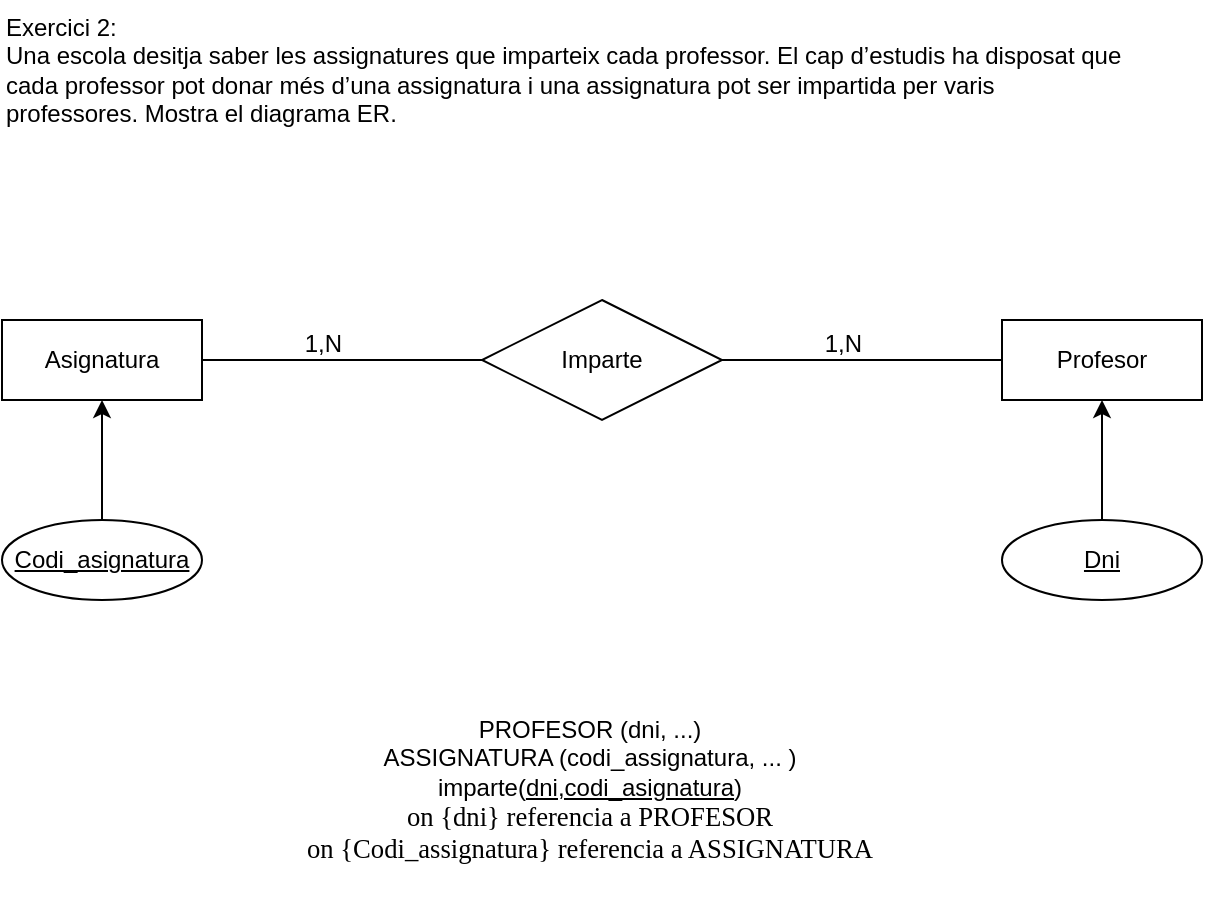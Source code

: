 <mxfile version="20.8.16" type="device"><diagram name="Página-1" id="1oe-CbOYJfW37xiUA90I"><mxGraphModel dx="1114" dy="782" grid="1" gridSize="10" guides="1" tooltips="1" connect="1" arrows="1" fold="1" page="1" pageScale="1" pageWidth="827" pageHeight="1169" math="0" shadow="0"><root><mxCell id="0"/><mxCell id="1" parent="0"/><mxCell id="ETliLg4J48ZEeEoc6g6k-1" value="Exercici 2:&#10;Una escola desitja saber les assignatures que imparteix cada professor. El cap d’estudis ha disposat que cada professor pot donar més d’una assignatura i una assignatura pot ser impartida per varis professores. Mostra el diagrama ER." style="text;whiteSpace=wrap;html=1;" parent="1" vertex="1"><mxGeometry x="120" y="40" width="560" height="80" as="geometry"/></mxCell><mxCell id="ETliLg4J48ZEeEoc6g6k-15" value="Profesor" style="whiteSpace=wrap;html=1;align=center;" parent="1" vertex="1"><mxGeometry x="620" y="200" width="100" height="40" as="geometry"/></mxCell><mxCell id="ETliLg4J48ZEeEoc6g6k-16" value="Asignatura" style="whiteSpace=wrap;html=1;align=center;" parent="1" vertex="1"><mxGeometry x="120" y="200" width="100" height="40" as="geometry"/></mxCell><mxCell id="ETliLg4J48ZEeEoc6g6k-17" value="Imparte" style="shape=rhombus;perimeter=rhombusPerimeter;whiteSpace=wrap;html=1;align=center;" parent="1" vertex="1"><mxGeometry x="360" y="190" width="120" height="60" as="geometry"/></mxCell><mxCell id="ETliLg4J48ZEeEoc6g6k-20" value="" style="endArrow=none;html=1;rounded=0;entryX=1;entryY=0.5;entryDx=0;entryDy=0;exitX=0;exitY=0.5;exitDx=0;exitDy=0;" parent="1" source="ETliLg4J48ZEeEoc6g6k-17" target="ETliLg4J48ZEeEoc6g6k-16" edge="1"><mxGeometry relative="1" as="geometry"><mxPoint x="350" y="300" as="sourcePoint"/><mxPoint x="210" y="300" as="targetPoint"/></mxGeometry></mxCell><mxCell id="ETliLg4J48ZEeEoc6g6k-21" value="1,N" style="resizable=0;html=1;align=right;verticalAlign=bottom;" parent="ETliLg4J48ZEeEoc6g6k-20" connectable="0" vertex="1"><mxGeometry x="1" relative="1" as="geometry"><mxPoint x="70" as="offset"/></mxGeometry></mxCell><mxCell id="ETliLg4J48ZEeEoc6g6k-22" value="" style="endArrow=none;html=1;rounded=0;entryX=0;entryY=0.5;entryDx=0;entryDy=0;exitX=1;exitY=0.5;exitDx=0;exitDy=0;" parent="1" source="ETliLg4J48ZEeEoc6g6k-17" target="ETliLg4J48ZEeEoc6g6k-15" edge="1"><mxGeometry relative="1" as="geometry"><mxPoint x="400" y="440" as="sourcePoint"/><mxPoint x="560" y="440" as="targetPoint"/></mxGeometry></mxCell><mxCell id="ETliLg4J48ZEeEoc6g6k-23" value="1,N" style="resizable=0;html=1;align=right;verticalAlign=bottom;" parent="ETliLg4J48ZEeEoc6g6k-22" connectable="0" vertex="1"><mxGeometry x="1" relative="1" as="geometry"><mxPoint x="-70" as="offset"/></mxGeometry></mxCell><mxCell id="ETliLg4J48ZEeEoc6g6k-27" style="edgeStyle=orthogonalEdgeStyle;rounded=0;orthogonalLoop=1;jettySize=auto;html=1;entryX=0.5;entryY=1;entryDx=0;entryDy=0;" parent="1" source="ETliLg4J48ZEeEoc6g6k-25" target="ETliLg4J48ZEeEoc6g6k-16" edge="1"><mxGeometry relative="1" as="geometry"/></mxCell><mxCell id="ETliLg4J48ZEeEoc6g6k-25" value="&lt;u&gt;Codi_asignatura&lt;/u&gt;" style="ellipse;whiteSpace=wrap;html=1;align=center;" parent="1" vertex="1"><mxGeometry x="120" y="300" width="100" height="40" as="geometry"/></mxCell><mxCell id="ETliLg4J48ZEeEoc6g6k-28" style="edgeStyle=orthogonalEdgeStyle;rounded=0;orthogonalLoop=1;jettySize=auto;html=1;" parent="1" source="ETliLg4J48ZEeEoc6g6k-26" target="ETliLg4J48ZEeEoc6g6k-15" edge="1"><mxGeometry relative="1" as="geometry"/></mxCell><mxCell id="ETliLg4J48ZEeEoc6g6k-26" value="&lt;u&gt;Dni&lt;/u&gt;" style="ellipse;whiteSpace=wrap;html=1;align=center;" parent="1" vertex="1"><mxGeometry x="620" y="300" width="100" height="40" as="geometry"/></mxCell><mxCell id="ETliLg4J48ZEeEoc6g6k-30" value="&lt;span style=&quot;text-align: left; background-color: initial;&quot;&gt;PROFESOR (dni, ...)&lt;br&gt;&lt;/span&gt;&lt;span style=&quot;text-align: left; background-color: initial;&quot;&gt;ASSIGNATURA (codi_assignatura, ... )&lt;br&gt;&lt;/span&gt;&lt;span style=&quot;text-align: left; background-color: initial;&quot;&gt;imparte(&lt;u&gt;dni,codi_asignatura&lt;/u&gt;)&lt;br&gt;&lt;/span&gt;&lt;span style=&quot;font-family: TimesNewRomanPSMT; font-size: 10pt; text-align: left; background-color: initial;&quot;&gt;on {dni} referencia a PROFESOR&lt;br&gt;&lt;/span&gt;&lt;span style=&quot;font-family: TimesNewRomanPSMT; font-size: 10pt; text-align: left; background-color: initial;&quot;&gt;on {Codi_assignatura} referencia a ASSIGNATURA&lt;br&gt;&lt;/span&gt;" style="text;html=1;strokeColor=none;fillColor=none;align=center;verticalAlign=middle;whiteSpace=wrap;rounded=0;fontColor=#000000;" parent="1" vertex="1"><mxGeometry x="264" y="370" width="300" height="130" as="geometry"/></mxCell></root></mxGraphModel></diagram></mxfile>